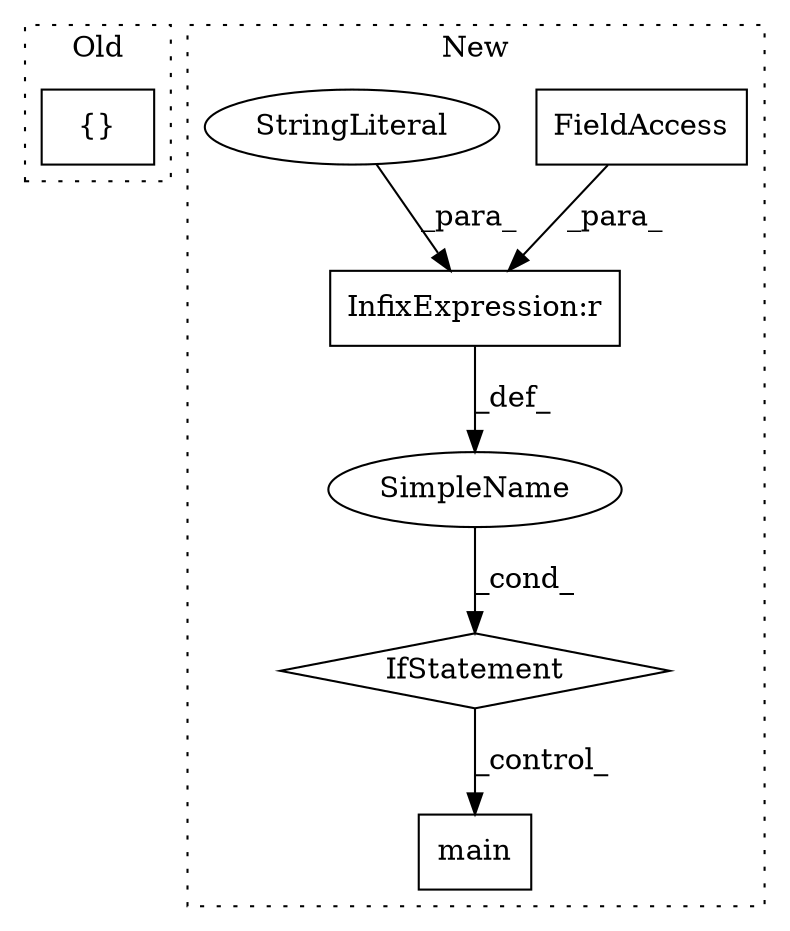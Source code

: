 digraph G {
subgraph cluster0 {
1 [label="{}" a="4" s="1231" l="2" shape="box"];
label = "Old";
style="dotted";
}
subgraph cluster1 {
2 [label="main" a="32" s="2717,2726" l="5,1" shape="box"];
3 [label="IfStatement" a="25" s="2492,2518" l="4,2" shape="diamond"];
4 [label="SimpleName" a="42" s="" l="" shape="ellipse"];
5 [label="InfixExpression:r" a="27" s="2504" l="4" shape="box"];
6 [label="FieldAccess" a="22" s="2496" l="8" shape="box"];
7 [label="StringLiteral" a="45" s="2508" l="10" shape="ellipse"];
label = "New";
style="dotted";
}
3 -> 2 [label="_control_"];
4 -> 3 [label="_cond_"];
5 -> 4 [label="_def_"];
6 -> 5 [label="_para_"];
7 -> 5 [label="_para_"];
}